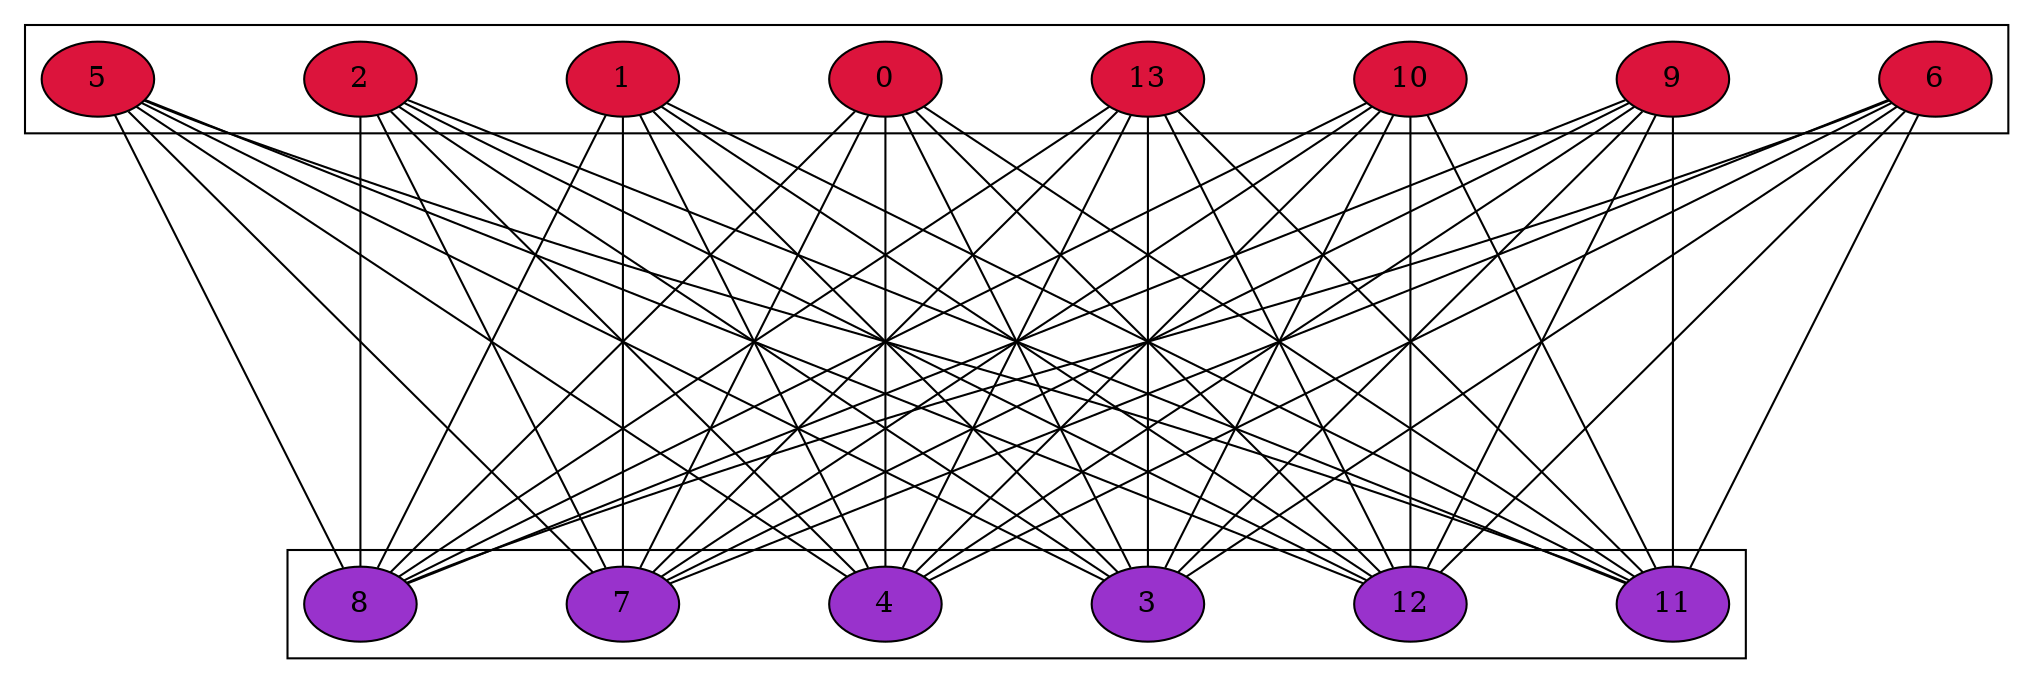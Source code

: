 strict graph bipartite {
	graph [bb="0,0,968,320",
		nodesep=1,
		rank=same,
		ranksep=3
	];
	node [fillcolor=white,
		label="\N",
		style=filled
	];
	subgraph cluster_1 {
		graph [bb="8,260,960,312",
			rank=same
		];
		0		 [fillcolor=crimson,
			height=0.5,
			pos="421,286",
			width=0.75];
		1		 [fillcolor=crimson,
			height=0.5,
			pos="295,286",
			width=0.75];
		2		 [fillcolor=crimson,
			height=0.5,
			pos="169,286",
			width=0.75];
		5		 [fillcolor=crimson,
			height=0.5,
			pos="43,286",
			width=0.75];
		6		 [fillcolor=crimson,
			height=0.5,
			pos="925,286",
			width=0.75];
		9		 [fillcolor=crimson,
			height=0.5,
			pos="799,286",
			width=0.75];
		10		 [fillcolor=crimson,
			height=0.5,
			pos="673,286",
			width=0.75];
		13		 [fillcolor=crimson,
			height=0.5,
			pos="547,286",
			width=0.75];
	}
	subgraph cluster_2 {
		graph [bb="134,8,834,60",
			rank=same
		];
		3		 [fillcolor=darkorchid,
			height=0.5,
			pos="547,34",
			width=0.75];
		4		 [fillcolor=darkorchid,
			height=0.5,
			pos="421,34",
			width=0.75];
		7		 [fillcolor=darkorchid,
			height=0.5,
			pos="295,34",
			width=0.75];
		8		 [fillcolor=darkorchid,
			height=0.5,
			pos="169,34",
			width=0.75];
		11		 [fillcolor=darkorchid,
			height=0.5,
			pos="799,34",
			width=0.75];
		12		 [fillcolor=darkorchid,
			height=0.5,
			pos="673,34",
			width=0.75];
	}
	0 -- 3	 [pos="429.66,268.68 452.73,222.53 515.49,97.013 538.45,51.109"];
	0 -- 4	 [pos="421,267.88 421,221.49 421,98.871 421,52.298"];
	0 -- 7	 [pos="412.34,268.68 389.27,222.53 326.51,97.013 303.55,51.109"];
	0 -- 8	 [pos="405.99,270.99 361.28,226.28 229.27,94.274 184.25,49.249"];
	0 -- 11	 [pos="440.26,273.16 505.11,229.93 714.99,90.007 779.77,46.817"];
	0 -- 12	 [pos="436.01,270.99 480.72,226.28 612.73,94.274 657.75,49.249"];
	1 -- 3	 [pos="310.01,270.99 354.72,226.28 486.73,94.274 531.75,49.249"];
	1 -- 4	 [pos="303.66,268.68 326.73,222.53 389.49,97.013 412.45,51.109"];
	1 -- 7	 [pos="295,267.88 295,221.49 295,98.871 295,52.298"];
	1 -- 8	 [pos="286.34,268.68 263.27,222.53 200.51,97.013 177.55,51.109"];
	1 -- 11	 [pos="316.66,275.17 399.28,233.86 694.18,86.412 777.14,44.929"];
	1 -- 12	 [pos="314.26,273.16 379.11,229.93 588.99,90.007 653.77,46.817"];
	2 -- 3	 [pos="188.26,273.16 253.11,229.93 462.99,90.007 527.77,46.817"];
	2 -- 4	 [pos="184.01,270.99 228.72,226.28 360.73,94.274 405.75,49.249"];
	2 -- 7	 [pos="177.66,268.68 200.73,222.53 263.49,97.013 286.45,51.109"];
	2 -- 8	 [pos="169,267.88 169,221.49 169,98.871 169,52.298"];
	2 -- 11	 [pos="192.01,276.42 203.93,271.47 218.73,265.37 232,260 455.39,169.59 512.61,150.41 736,60 749.27,54.629 764.07,48.526 775.99,43.584"];
	2 -- 12	 [pos="190.66,275.17 273.28,233.86 568.18,86.412 651.14,44.929"];
	5 -- 3	 [pos="64.656,275.17 147.28,233.86 442.18,86.412 525.14,44.929"];
	5 -- 4	 [pos="62.265,273.16 127.11,229.93 336.99,90.007 401.77,46.817"];
	5 -- 7	 [pos="58.009,270.99 102.72,226.28 234.73,94.274 279.75,49.249"];
	5 -- 8	 [pos="51.66,268.68 74.734,222.53 137.49,97.013 160.45,51.109"];
	5 -- 11	 [pos="65.859,276.02 77.738,270.98 92.548,264.9 106,260 382.02,159.43 459.98,160.57 736,60 749.45,55.099 764.26,49.022 776.14,43.976"];
	5 -- 12	 [pos="66.009,276.42 77.928,271.47 92.729,265.37 106,260 329.39,169.59 386.61,150.41 610,60 623.27,54.629 638.07,48.526 649.99,43.584"];
	6 -- 3	 [pos="905.74,273.16 840.89,229.93 631.01,90.007 566.23,46.817"];
	6 -- 4	 [pos="903.34,275.17 820.72,233.86 525.82,86.412 442.86,44.929"];
	6 -- 7	 [pos="901.99,276.42 890.07,271.47 875.27,265.37 862,260 638.61,169.59 581.39,150.41 358,60 344.73,54.629 329.93,48.526 318.01,43.584"];
	6 -- 8	 [pos="902.14,276.02 890.26,270.98 875.45,264.9 862,260 585.98,159.43 508.02,160.57 232,60 218.55,55.099 203.74,49.022 191.86,43.976"];
	6 -- 11	 [pos="916.34,268.68 893.27,222.53 830.51,97.013 807.55,51.109"];
	6 -- 12	 [pos="909.99,270.99 865.28,226.28 733.27,94.274 688.25,49.249"];
	9 -- 3	 [pos="783.99,270.99 739.28,226.28 607.27,94.274 562.25,49.249"];
	9 -- 4	 [pos="779.74,273.16 714.89,229.93 505.01,90.007 440.23,46.817"];
	9 -- 7	 [pos="777.34,275.17 694.72,233.86 399.82,86.412 316.86,44.929"];
	9 -- 8	 [pos="775.99,276.42 764.07,271.47 749.27,265.37 736,260 512.61,169.59 455.39,150.41 232,60 218.73,54.629 203.93,48.526 192.01,43.584"];
	9 -- 11	 [pos="799,267.88 799,221.49 799,98.871 799,52.298"];
	9 -- 12	 [pos="790.34,268.68 767.27,222.53 704.51,97.013 681.55,51.109"];
	10 -- 3	 [pos="664.34,268.68 641.27,222.53 578.51,97.013 555.55,51.109"];
	10 -- 4	 [pos="657.99,270.99 613.28,226.28 481.27,94.274 436.25,49.249"];
	10 -- 7	 [pos="653.74,273.16 588.89,229.93 379.01,90.007 314.23,46.817"];
	10 -- 8	 [pos="651.34,275.17 568.72,233.86 273.82,86.412 190.86,44.929"];
	10 -- 11	 [pos="681.66,268.68 704.73,222.53 767.49,97.013 790.45,51.109"];
	10 -- 12	 [pos="673,267.88 673,221.49 673,98.871 673,52.298"];
	13 -- 3	 [pos="547,267.88 547,221.49 547,98.871 547,52.298"];
	13 -- 4	 [pos="538.34,268.68 515.27,222.53 452.51,97.013 429.55,51.109"];
	13 -- 7	 [pos="531.99,270.99 487.28,226.28 355.27,94.274 310.25,49.249"];
	13 -- 8	 [pos="527.74,273.16 462.89,229.93 253.01,90.007 188.23,46.817"];
	13 -- 11	 [pos="562.01,270.99 606.72,226.28 738.73,94.274 783.75,49.249"];
	13 -- 12	 [pos="555.66,268.68 578.73,222.53 641.49,97.013 664.45,51.109"];
}
